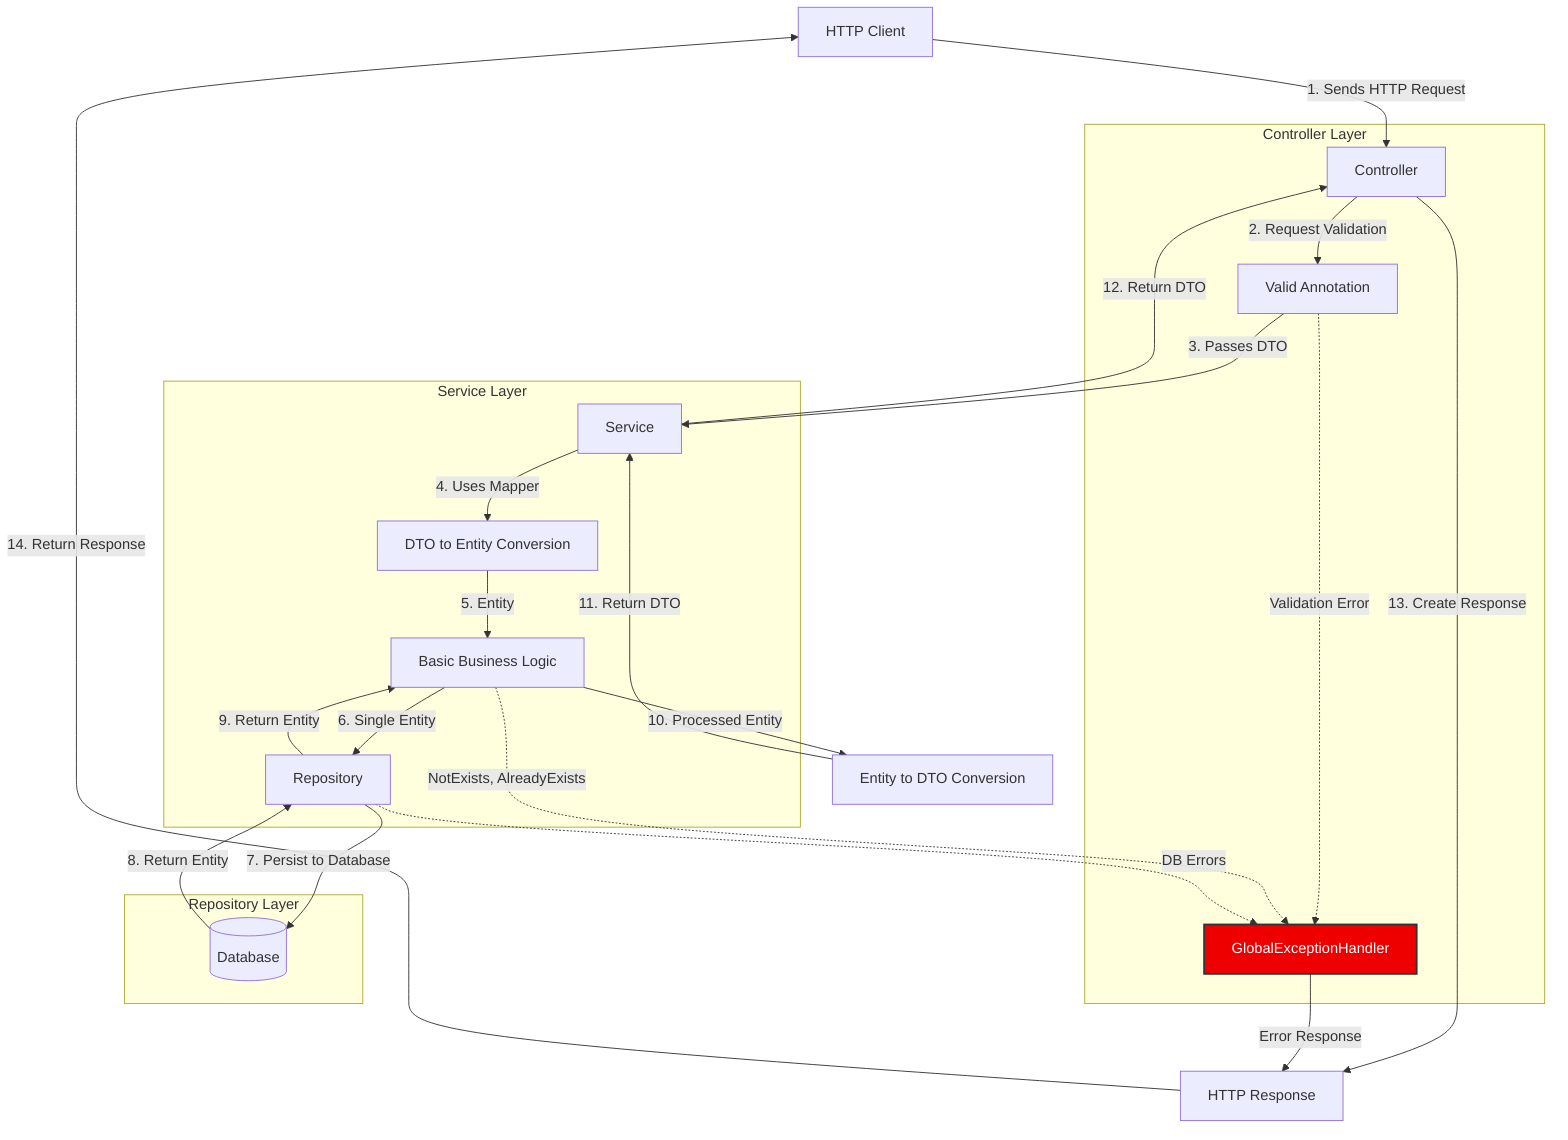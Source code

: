 graph TD
    Client[HTTP Client] -->|1. Sends HTTP Request| Controller

    subgraph "Controller Layer"
        Controller[Controller] -->|2. Request Validation| RequestValidation[Valid Annotation]
        RequestValidation -.->|Validation Error| ExceptionHandler[GlobalExceptionHandler]
    end

    RequestValidation -->|3. Passes DTO| Service

    subgraph "Service Layer"
        Service[Service] -->|4. Uses Mapper| Mapper1[DTO to Entity Conversion]
        Mapper1 -->|5. Entity| ServiceLogic[Basic Business Logic]
        ServiceLogic -.->|NotExists, AlreadyExists| ExceptionHandler
        ServiceLogic -->|6. Single Entity| Repository
    end

    subgraph "Repository Layer"
        Repository[Repository] -->|7. Persist to Database| Database[(Database)]
        Database -->|8. Return Entity| Repository
        Repository -.->|DB Errors| ExceptionHandler
    end

    Repository -->|9. Return Entity| ServiceLogic
    ServiceLogic -->|10. Processed Entity| Mapper2[Entity to DTO Conversion]
    Mapper2 -->|11. Return DTO| Service

    Service -->|12. Return DTO| Controller
    Controller -->|13. Create Response| Response[HTTP Response]
    ExceptionHandler -->|Error Response| Response
    Response -->|14. Return Response| Client

    class Client client;
    class Controller,Response controller;
    class Service,ServiceLogic service;
    class Repository repository;
    class Database database;
    class Mapper1,Mapper2 mapper;
    class RequestValidation validator;
    class ExceptionHandler error;

    classDef error fill:#e00,stroke:#333,stroke-width:2px, color:#fff;